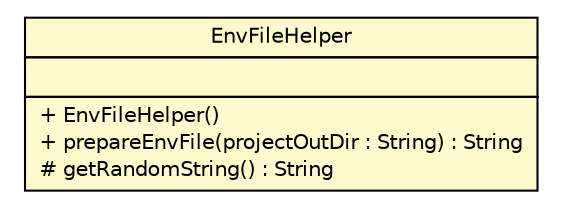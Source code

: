 #!/usr/local/bin/dot
#
# Class diagram 
# Generated by UMLGraph version R5_6 (http://www.umlgraph.org/)
#

digraph G {
	edge [fontname="Helvetica",fontsize=10,labelfontname="Helvetica",labelfontsize=10];
	node [fontname="Helvetica",fontsize=10,shape=plaintext];
	nodesep=0.25;
	ranksep=0.5;
	// sorcer.maven.util.EnvFileHelper
	c133901 [label=<<table title="sorcer.maven.util.EnvFileHelper" border="0" cellborder="1" cellspacing="0" cellpadding="2" port="p" bgcolor="lemonChiffon" href="./EnvFileHelper.html">
		<tr><td><table border="0" cellspacing="0" cellpadding="1">
<tr><td align="center" balign="center"> EnvFileHelper </td></tr>
		</table></td></tr>
		<tr><td><table border="0" cellspacing="0" cellpadding="1">
<tr><td align="left" balign="left">  </td></tr>
		</table></td></tr>
		<tr><td><table border="0" cellspacing="0" cellpadding="1">
<tr><td align="left" balign="left"> + EnvFileHelper() </td></tr>
<tr><td align="left" balign="left"> + prepareEnvFile(projectOutDir : String) : String </td></tr>
<tr><td align="left" balign="left"> # getRandomString() : String </td></tr>
		</table></td></tr>
		</table>>, URL="./EnvFileHelper.html", fontname="Helvetica", fontcolor="black", fontsize=10.0];
}

